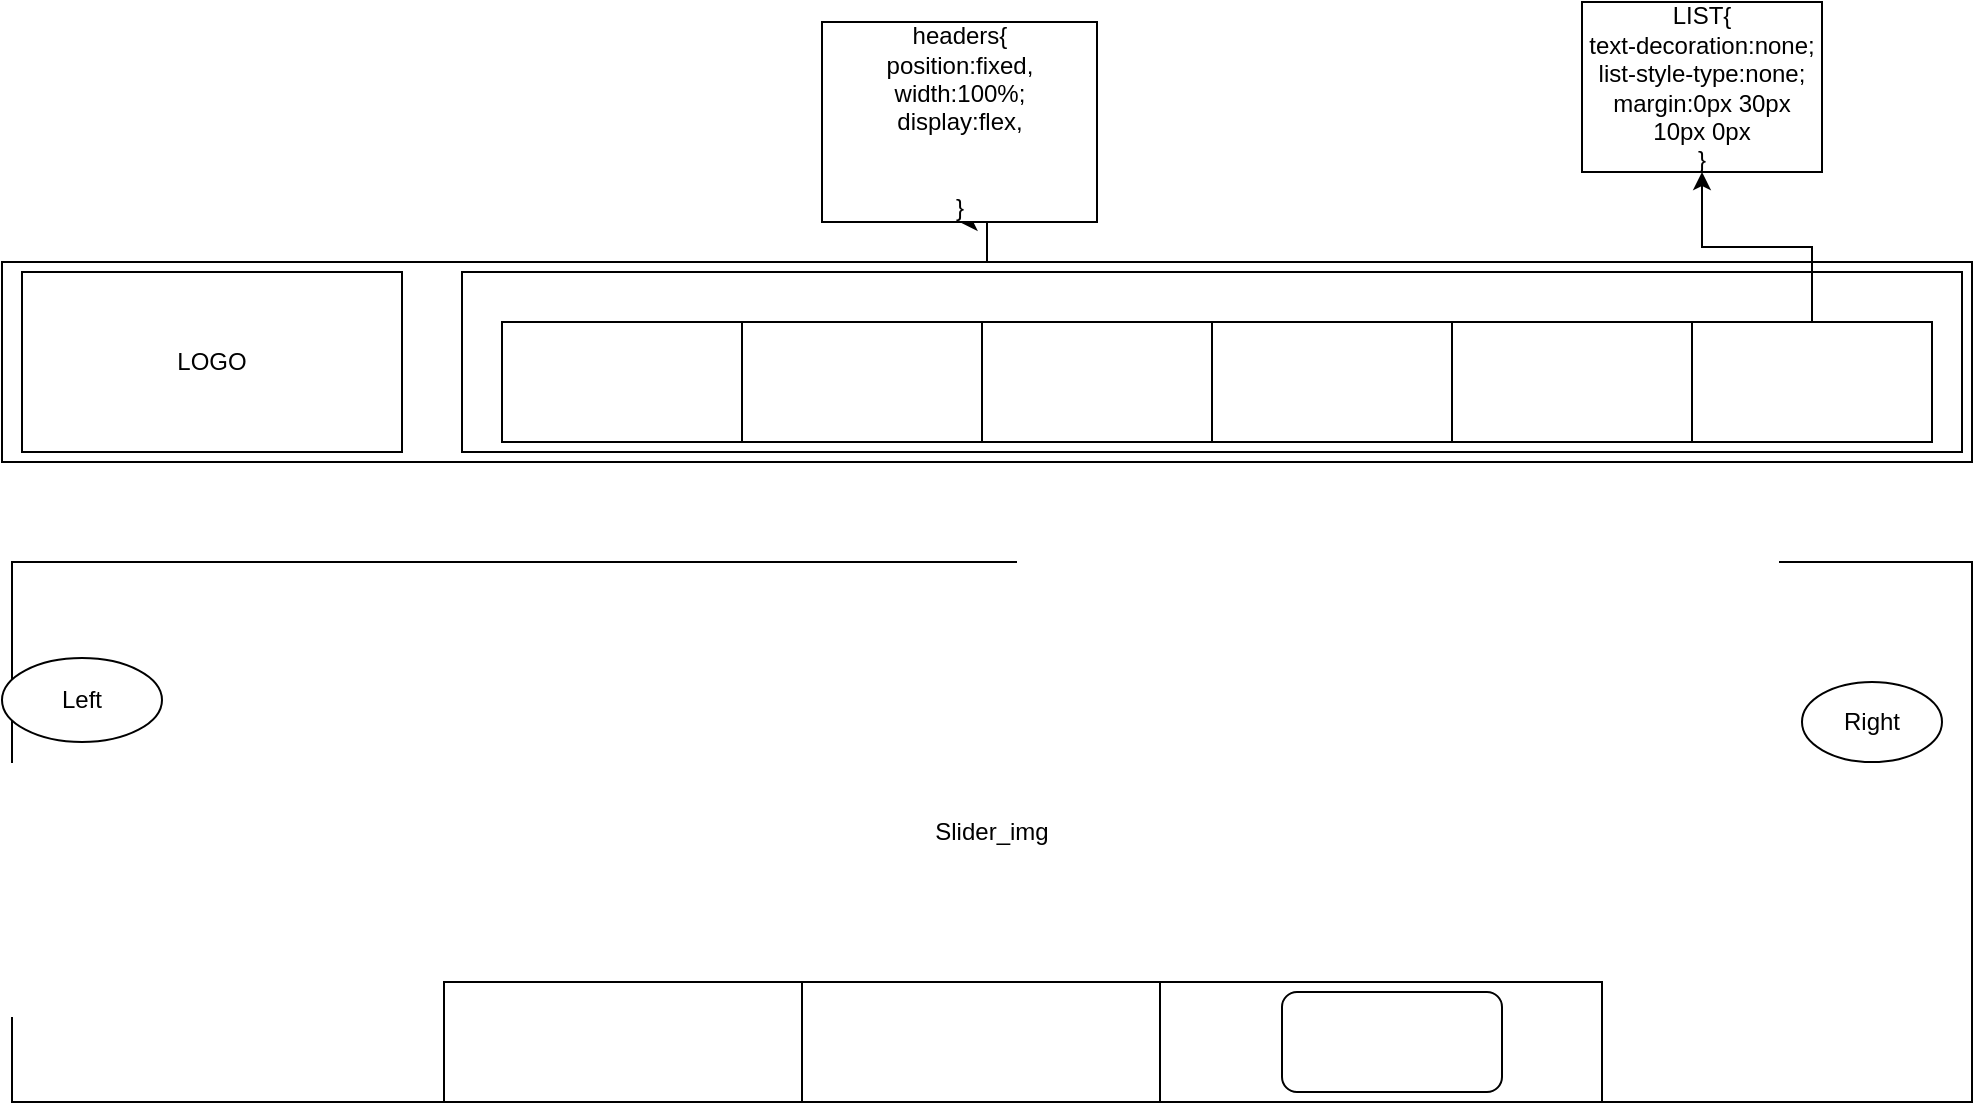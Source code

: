 <mxfile version="20.4.0" type="device"><diagram id="aA8bpUBEn9PLVIH5ie5A" name="Page-1"><mxGraphModel dx="2300" dy="1746" grid="1" gridSize="10" guides="1" tooltips="1" connect="1" arrows="1" fold="1" page="1" pageScale="1" pageWidth="850" pageHeight="1100" math="0" shadow="0"><root><mxCell id="0"/><mxCell id="1" parent="0"/><mxCell id="og8iCwCp2jisR7D2SQcg-4" value="" style="edgeStyle=orthogonalEdgeStyle;rounded=0;orthogonalLoop=1;jettySize=auto;html=1;" parent="1" source="og8iCwCp2jisR7D2SQcg-1" target="og8iCwCp2jisR7D2SQcg-3" edge="1"><mxGeometry relative="1" as="geometry"/></mxCell><mxCell id="og8iCwCp2jisR7D2SQcg-1" value="" style="rounded=0;whiteSpace=wrap;html=1;" parent="1" vertex="1"><mxGeometry x="-180" y="-940" width="985" height="100" as="geometry"/></mxCell><mxCell id="og8iCwCp2jisR7D2SQcg-2" value="LOGO" style="rounded=0;whiteSpace=wrap;html=1;" parent="1" vertex="1"><mxGeometry x="-170" y="-935" width="190" height="90" as="geometry"/></mxCell><mxCell id="og8iCwCp2jisR7D2SQcg-3" value="headers{&lt;br&gt;position:fixed,&lt;br&gt;width:100%;&lt;br&gt;display:flex,&lt;br&gt;&lt;br&gt;&lt;br&gt;}" style="whiteSpace=wrap;html=1;rounded=0;" parent="1" vertex="1"><mxGeometry x="230" y="-1060" width="137.5" height="100" as="geometry"/></mxCell><mxCell id="og8iCwCp2jisR7D2SQcg-5" value="" style="rounded=0;whiteSpace=wrap;html=1;" parent="1" vertex="1"><mxGeometry x="50" y="-935" width="750" height="90" as="geometry"/></mxCell><mxCell id="og8iCwCp2jisR7D2SQcg-6" value="" style="rounded=0;whiteSpace=wrap;html=1;" parent="1" vertex="1"><mxGeometry x="70" y="-910" width="120" height="60" as="geometry"/></mxCell><mxCell id="og8iCwCp2jisR7D2SQcg-7" value="" style="rounded=0;whiteSpace=wrap;html=1;" parent="1" vertex="1"><mxGeometry x="190" y="-910" width="120" height="60" as="geometry"/></mxCell><mxCell id="og8iCwCp2jisR7D2SQcg-8" value="" style="rounded=0;whiteSpace=wrap;html=1;" parent="1" vertex="1"><mxGeometry x="310" y="-910" width="120" height="60" as="geometry"/></mxCell><mxCell id="og8iCwCp2jisR7D2SQcg-9" value="" style="rounded=0;whiteSpace=wrap;html=1;" parent="1" vertex="1"><mxGeometry x="425" y="-910" width="120" height="60" as="geometry"/></mxCell><mxCell id="og8iCwCp2jisR7D2SQcg-10" value="" style="rounded=0;whiteSpace=wrap;html=1;" parent="1" vertex="1"><mxGeometry x="545" y="-910" width="120" height="60" as="geometry"/></mxCell><mxCell id="og8iCwCp2jisR7D2SQcg-13" value="" style="edgeStyle=orthogonalEdgeStyle;rounded=0;orthogonalLoop=1;jettySize=auto;html=1;" parent="1" source="og8iCwCp2jisR7D2SQcg-11" target="og8iCwCp2jisR7D2SQcg-12" edge="1"><mxGeometry relative="1" as="geometry"/></mxCell><mxCell id="og8iCwCp2jisR7D2SQcg-11" value="" style="rounded=0;whiteSpace=wrap;html=1;" parent="1" vertex="1"><mxGeometry x="665" y="-910" width="120" height="60" as="geometry"/></mxCell><mxCell id="og8iCwCp2jisR7D2SQcg-12" value="LIST{&lt;br&gt;text-decoration:none;&lt;br&gt;list-style-type:none;&lt;br&gt;margin:0px 30px 10px 0px&lt;br&gt;}" style="rounded=0;whiteSpace=wrap;html=1;" parent="1" vertex="1"><mxGeometry x="610" y="-1070" width="120" height="85" as="geometry"/></mxCell><mxCell id="og8iCwCp2jisR7D2SQcg-14" value="Slider_img" style="rounded=0;whiteSpace=wrap;html=1;" parent="1" vertex="1"><mxGeometry x="-175" y="-790" width="980" height="270" as="geometry"/></mxCell><mxCell id="og8iCwCp2jisR7D2SQcg-16" value="Right" style="ellipse;whiteSpace=wrap;html=1;" parent="1" vertex="1"><mxGeometry x="720" y="-730" width="70" height="40" as="geometry"/></mxCell><mxCell id="og8iCwCp2jisR7D2SQcg-18" value="Left" style="ellipse;whiteSpace=wrap;html=1;" parent="1" vertex="1"><mxGeometry x="-180" y="-742" width="80" height="42" as="geometry"/></mxCell><mxCell id="4qtgMMcItO8pB09T43Pp-1" value="" style="rounded=0;whiteSpace=wrap;html=1;" vertex="1" parent="1"><mxGeometry x="41.25" y="-580" width="578.75" height="60" as="geometry"/></mxCell><mxCell id="4qtgMMcItO8pB09T43Pp-2" value="" style="rounded=0;whiteSpace=wrap;html=1;" vertex="1" parent="1"><mxGeometry x="41" y="-580" width="179" height="60" as="geometry"/></mxCell><mxCell id="4qtgMMcItO8pB09T43Pp-3" value="" style="rounded=0;whiteSpace=wrap;html=1;" vertex="1" parent="1"><mxGeometry x="220" y="-580" width="179" height="60" as="geometry"/></mxCell><mxCell id="4qtgMMcItO8pB09T43Pp-4" value="" style="rounded=1;whiteSpace=wrap;html=1;" vertex="1" parent="1"><mxGeometry x="460" y="-575" width="110" height="50" as="geometry"/></mxCell></root></mxGraphModel></diagram></mxfile>